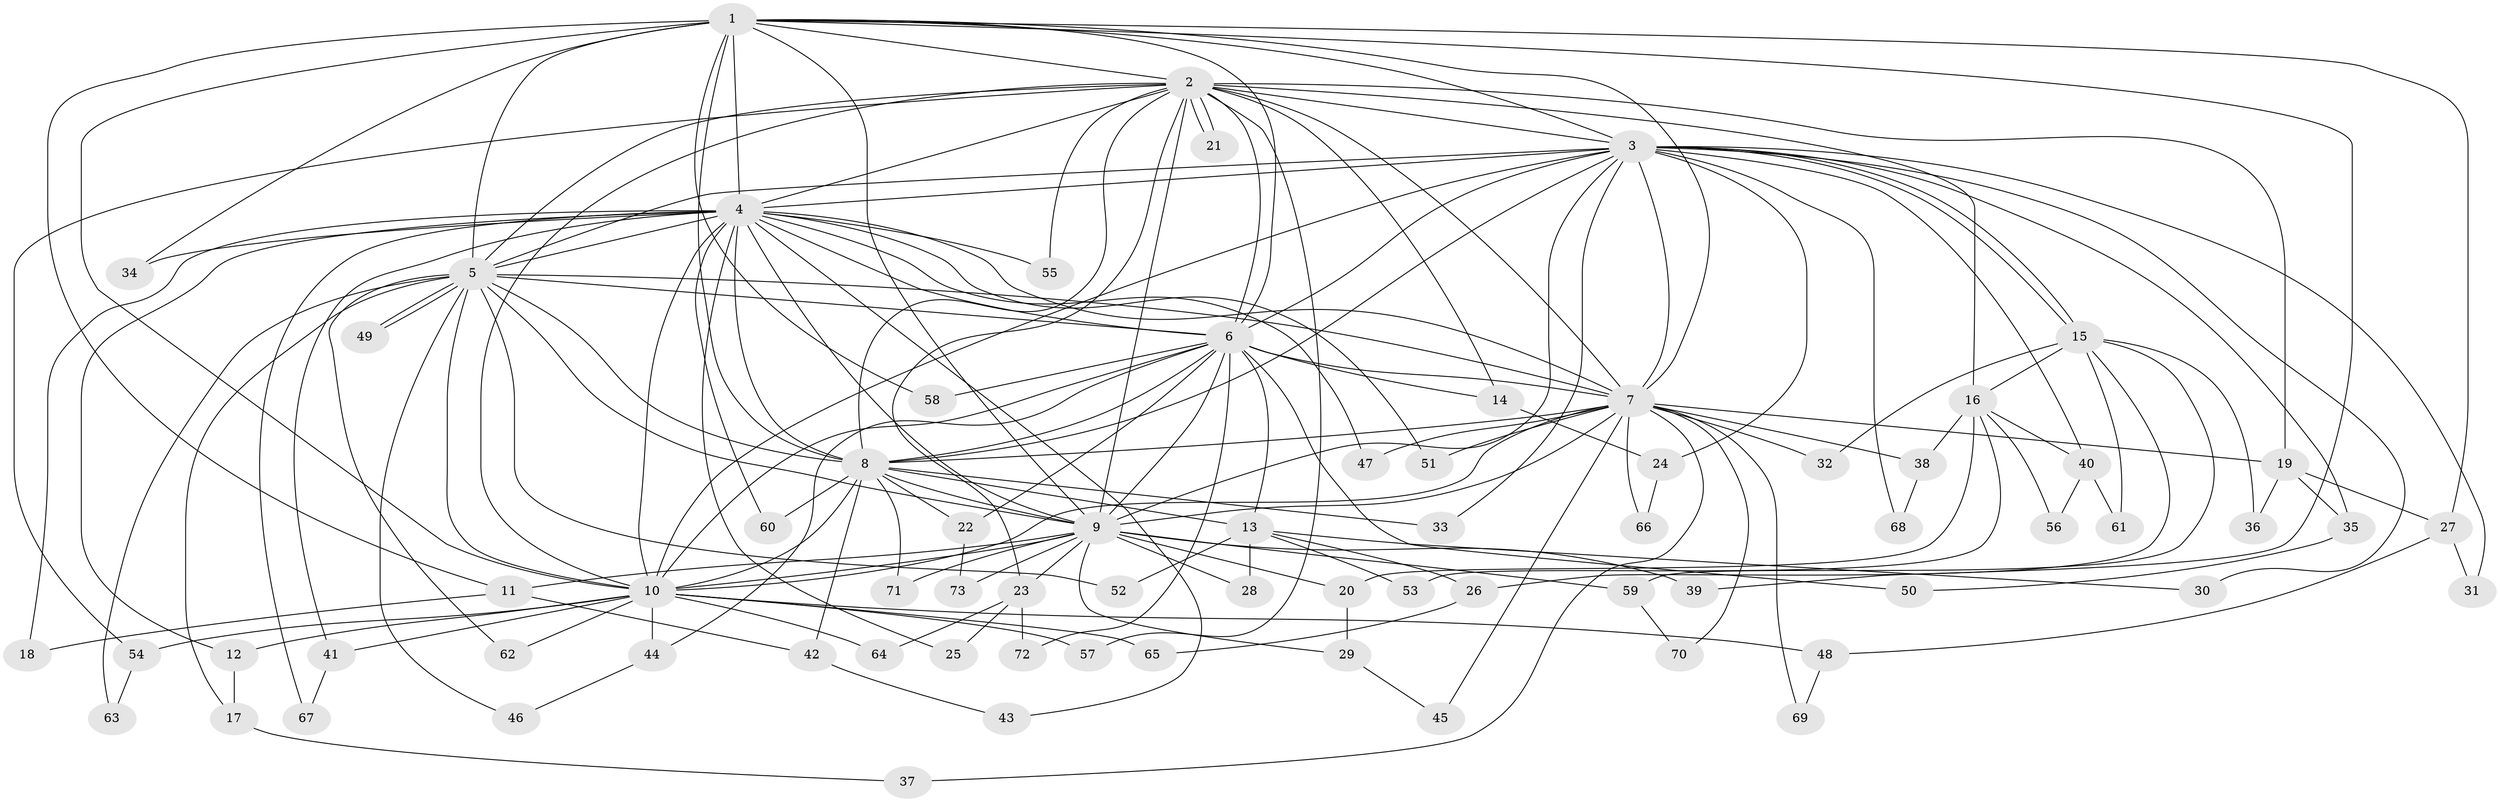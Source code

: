// Generated by graph-tools (version 1.1) at 2025/01/03/09/25 03:01:35]
// undirected, 73 vertices, 171 edges
graph export_dot {
graph [start="1"]
  node [color=gray90,style=filled];
  1;
  2;
  3;
  4;
  5;
  6;
  7;
  8;
  9;
  10;
  11;
  12;
  13;
  14;
  15;
  16;
  17;
  18;
  19;
  20;
  21;
  22;
  23;
  24;
  25;
  26;
  27;
  28;
  29;
  30;
  31;
  32;
  33;
  34;
  35;
  36;
  37;
  38;
  39;
  40;
  41;
  42;
  43;
  44;
  45;
  46;
  47;
  48;
  49;
  50;
  51;
  52;
  53;
  54;
  55;
  56;
  57;
  58;
  59;
  60;
  61;
  62;
  63;
  64;
  65;
  66;
  67;
  68;
  69;
  70;
  71;
  72;
  73;
  1 -- 2;
  1 -- 3;
  1 -- 4;
  1 -- 5;
  1 -- 6;
  1 -- 7;
  1 -- 8;
  1 -- 9;
  1 -- 10;
  1 -- 11;
  1 -- 27;
  1 -- 34;
  1 -- 39;
  1 -- 58;
  2 -- 3;
  2 -- 4;
  2 -- 5;
  2 -- 6;
  2 -- 7;
  2 -- 8;
  2 -- 9;
  2 -- 10;
  2 -- 14;
  2 -- 16;
  2 -- 19;
  2 -- 21;
  2 -- 21;
  2 -- 23;
  2 -- 54;
  2 -- 55;
  2 -- 57;
  3 -- 4;
  3 -- 5;
  3 -- 6;
  3 -- 7;
  3 -- 8;
  3 -- 9;
  3 -- 10;
  3 -- 15;
  3 -- 15;
  3 -- 24;
  3 -- 30;
  3 -- 31;
  3 -- 33;
  3 -- 35;
  3 -- 40;
  3 -- 68;
  4 -- 5;
  4 -- 6;
  4 -- 7;
  4 -- 8;
  4 -- 9;
  4 -- 10;
  4 -- 12;
  4 -- 18;
  4 -- 25;
  4 -- 34;
  4 -- 41;
  4 -- 43;
  4 -- 47;
  4 -- 51;
  4 -- 55;
  4 -- 60;
  4 -- 67;
  5 -- 6;
  5 -- 7;
  5 -- 8;
  5 -- 9;
  5 -- 10;
  5 -- 17;
  5 -- 46;
  5 -- 49;
  5 -- 49;
  5 -- 52;
  5 -- 62;
  5 -- 63;
  6 -- 7;
  6 -- 8;
  6 -- 9;
  6 -- 10;
  6 -- 13;
  6 -- 14;
  6 -- 22;
  6 -- 44;
  6 -- 50;
  6 -- 58;
  6 -- 72;
  7 -- 8;
  7 -- 9;
  7 -- 10;
  7 -- 19;
  7 -- 32;
  7 -- 37;
  7 -- 38;
  7 -- 45;
  7 -- 47;
  7 -- 51;
  7 -- 66;
  7 -- 69;
  7 -- 70;
  8 -- 9;
  8 -- 10;
  8 -- 13;
  8 -- 22;
  8 -- 33;
  8 -- 42;
  8 -- 60;
  8 -- 71;
  9 -- 10;
  9 -- 11;
  9 -- 20;
  9 -- 23;
  9 -- 28;
  9 -- 29;
  9 -- 39;
  9 -- 59;
  9 -- 71;
  9 -- 73;
  10 -- 12;
  10 -- 41;
  10 -- 44;
  10 -- 48;
  10 -- 54;
  10 -- 57;
  10 -- 62;
  10 -- 64;
  10 -- 65;
  11 -- 18;
  11 -- 42;
  12 -- 17;
  13 -- 26;
  13 -- 28;
  13 -- 30;
  13 -- 52;
  13 -- 53;
  14 -- 24;
  15 -- 16;
  15 -- 26;
  15 -- 32;
  15 -- 36;
  15 -- 59;
  15 -- 61;
  16 -- 20;
  16 -- 38;
  16 -- 40;
  16 -- 53;
  16 -- 56;
  17 -- 37;
  19 -- 27;
  19 -- 35;
  19 -- 36;
  20 -- 29;
  22 -- 73;
  23 -- 25;
  23 -- 64;
  23 -- 72;
  24 -- 66;
  26 -- 65;
  27 -- 31;
  27 -- 48;
  29 -- 45;
  35 -- 50;
  38 -- 68;
  40 -- 56;
  40 -- 61;
  41 -- 67;
  42 -- 43;
  44 -- 46;
  48 -- 69;
  54 -- 63;
  59 -- 70;
}
